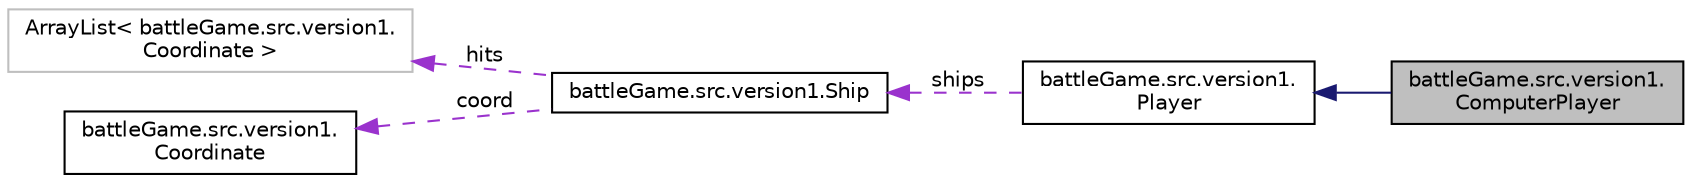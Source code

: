 digraph "battleGame.src.version1.ComputerPlayer"
{
  edge [fontname="Helvetica",fontsize="10",labelfontname="Helvetica",labelfontsize="10"];
  node [fontname="Helvetica",fontsize="10",shape=record];
  rankdir="LR";
  Node1 [label="battleGame.src.version1.\lComputerPlayer",height=0.2,width=0.4,color="black", fillcolor="grey75", style="filled", fontcolor="black"];
  Node2 -> Node1 [dir="back",color="midnightblue",fontsize="10",style="solid"];
  Node2 [label="battleGame.src.version1.\lPlayer",height=0.2,width=0.4,color="black", fillcolor="white", style="filled",URL="$classbattleGame_1_1src_1_1version1_1_1Player.html"];
  Node3 -> Node2 [dir="back",color="darkorchid3",fontsize="10",style="dashed",label=" ships" ];
  Node3 [label="battleGame.src.version1.Ship",height=0.2,width=0.4,color="black", fillcolor="white", style="filled",URL="$classbattleGame_1_1src_1_1version1_1_1Ship.html"];
  Node4 -> Node3 [dir="back",color="darkorchid3",fontsize="10",style="dashed",label=" hits" ];
  Node4 [label="ArrayList\< battleGame.src.version1.\lCoordinate \>",height=0.2,width=0.4,color="grey75", fillcolor="white", style="filled"];
  Node5 -> Node3 [dir="back",color="darkorchid3",fontsize="10",style="dashed",label=" coord" ];
  Node5 [label="battleGame.src.version1.\lCoordinate",height=0.2,width=0.4,color="black", fillcolor="white", style="filled",URL="$classbattleGame_1_1src_1_1version1_1_1Coordinate.html"];
}
